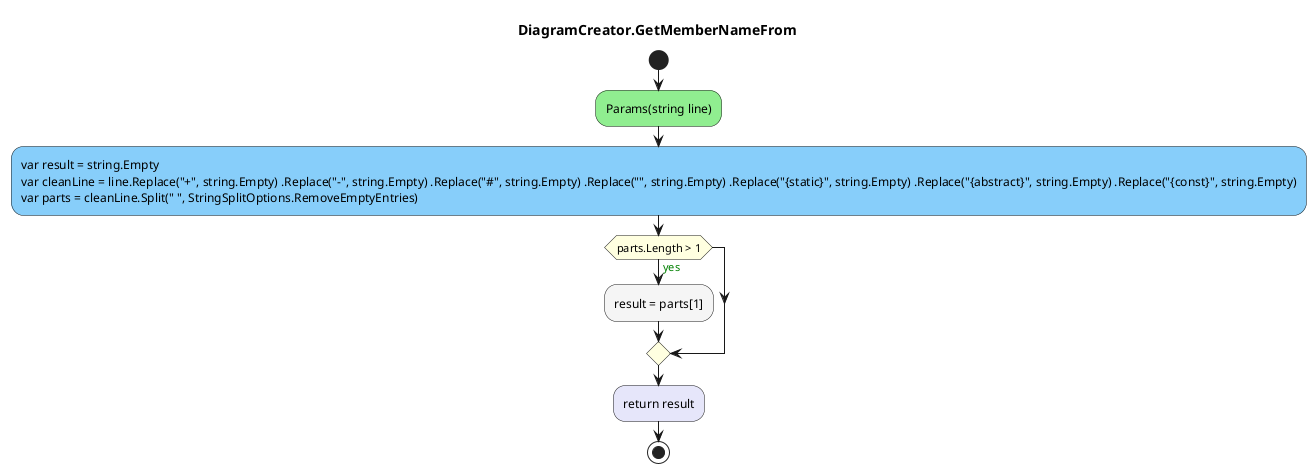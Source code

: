 @startuml DiagramCreator.GetMemberNameFrom
title DiagramCreator.GetMemberNameFrom
start
#LightGreen:Params(string line);
#LightSkyBlue:var result = string.Empty\nvar cleanLine = line.Replace("+", string.Empty) .Replace("-", string.Empty) .Replace("#", string.Empty) .Replace("~", string.Empty) .Replace("{static}", string.Empty) .Replace("{abstract}", string.Empty) .Replace("{const}", string.Empty)\nvar parts = cleanLine.Split(" ", StringSplitOptions.RemoveEmptyEntries);
#LightYellow:if (parts.Length > 1) then (<color:green>yes)
  #WhiteSmoke:result = parts[1];
endif
#Lavender:return result;
stop
@enduml
